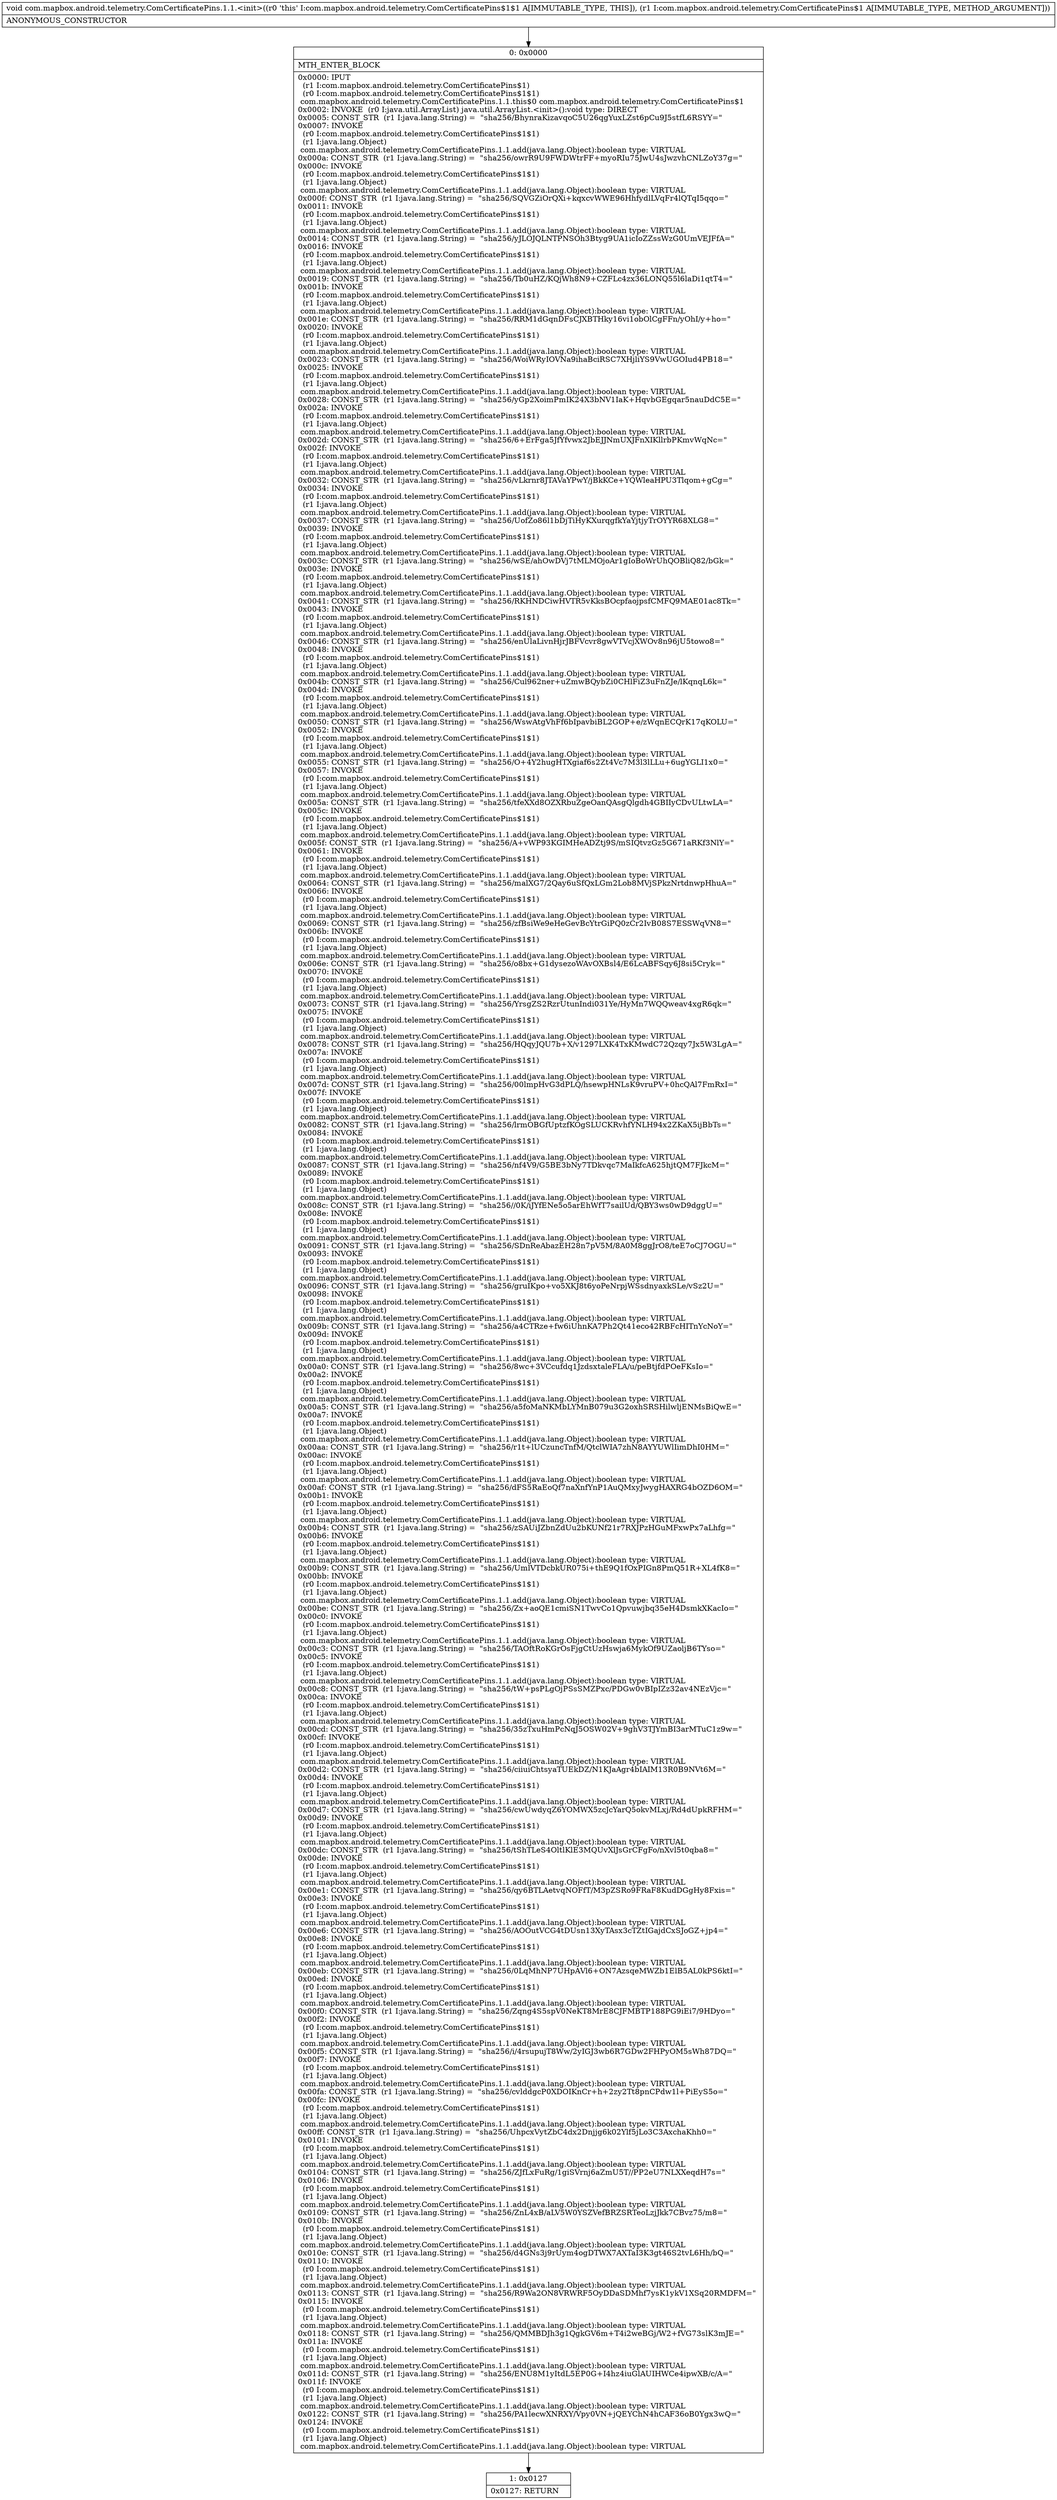 digraph "CFG forcom.mapbox.android.telemetry.ComCertificatePins.1.1.\<init\>(Lcom\/mapbox\/android\/telemetry\/ComCertificatePins$1;)V" {
Node_0 [shape=record,label="{0\:\ 0x0000|MTH_ENTER_BLOCK\l|0x0000: IPUT  \l  (r1 I:com.mapbox.android.telemetry.ComCertificatePins$1)\l  (r0 I:com.mapbox.android.telemetry.ComCertificatePins$1$1)\l com.mapbox.android.telemetry.ComCertificatePins.1.1.this$0 com.mapbox.android.telemetry.ComCertificatePins$1 \l0x0002: INVOKE  (r0 I:java.util.ArrayList) java.util.ArrayList.\<init\>():void type: DIRECT \l0x0005: CONST_STR  (r1 I:java.lang.String) =  \"sha256\/BhynraKizavqoC5U26qgYuxLZst6pCu9J5stfL6RSYY=\" \l0x0007: INVOKE  \l  (r0 I:com.mapbox.android.telemetry.ComCertificatePins$1$1)\l  (r1 I:java.lang.Object)\l com.mapbox.android.telemetry.ComCertificatePins.1.1.add(java.lang.Object):boolean type: VIRTUAL \l0x000a: CONST_STR  (r1 I:java.lang.String) =  \"sha256\/owrR9U9FWDWtrFF+myoRIu75JwU4sJwzvhCNLZoY37g=\" \l0x000c: INVOKE  \l  (r0 I:com.mapbox.android.telemetry.ComCertificatePins$1$1)\l  (r1 I:java.lang.Object)\l com.mapbox.android.telemetry.ComCertificatePins.1.1.add(java.lang.Object):boolean type: VIRTUAL \l0x000f: CONST_STR  (r1 I:java.lang.String) =  \"sha256\/SQVGZiOrQXi+kqxcvWWE96HhfydlLVqFr4lQTqI5qqo=\" \l0x0011: INVOKE  \l  (r0 I:com.mapbox.android.telemetry.ComCertificatePins$1$1)\l  (r1 I:java.lang.Object)\l com.mapbox.android.telemetry.ComCertificatePins.1.1.add(java.lang.Object):boolean type: VIRTUAL \l0x0014: CONST_STR  (r1 I:java.lang.String) =  \"sha256\/yJLOJQLNTPNSOh3Btyg9UA1icIoZZssWzG0UmVEJFfA=\" \l0x0016: INVOKE  \l  (r0 I:com.mapbox.android.telemetry.ComCertificatePins$1$1)\l  (r1 I:java.lang.Object)\l com.mapbox.android.telemetry.ComCertificatePins.1.1.add(java.lang.Object):boolean type: VIRTUAL \l0x0019: CONST_STR  (r1 I:java.lang.String) =  \"sha256\/Tb0uHZ\/KQjWh8N9+CZFLc4zx36LONQ55l6laDi1qtT4=\" \l0x001b: INVOKE  \l  (r0 I:com.mapbox.android.telemetry.ComCertificatePins$1$1)\l  (r1 I:java.lang.Object)\l com.mapbox.android.telemetry.ComCertificatePins.1.1.add(java.lang.Object):boolean type: VIRTUAL \l0x001e: CONST_STR  (r1 I:java.lang.String) =  \"sha256\/RRM1dGqnDFsCJXBTHky16vi1obOlCgFFn\/yOhI\/y+ho=\" \l0x0020: INVOKE  \l  (r0 I:com.mapbox.android.telemetry.ComCertificatePins$1$1)\l  (r1 I:java.lang.Object)\l com.mapbox.android.telemetry.ComCertificatePins.1.1.add(java.lang.Object):boolean type: VIRTUAL \l0x0023: CONST_STR  (r1 I:java.lang.String) =  \"sha256\/WoiWRyIOVNa9ihaBciRSC7XHjliYS9VwUGOIud4PB18=\" \l0x0025: INVOKE  \l  (r0 I:com.mapbox.android.telemetry.ComCertificatePins$1$1)\l  (r1 I:java.lang.Object)\l com.mapbox.android.telemetry.ComCertificatePins.1.1.add(java.lang.Object):boolean type: VIRTUAL \l0x0028: CONST_STR  (r1 I:java.lang.String) =  \"sha256\/yGp2XoimPmIK24X3bNV1IaK+HqvbGEgqar5nauDdC5E=\" \l0x002a: INVOKE  \l  (r0 I:com.mapbox.android.telemetry.ComCertificatePins$1$1)\l  (r1 I:java.lang.Object)\l com.mapbox.android.telemetry.ComCertificatePins.1.1.add(java.lang.Object):boolean type: VIRTUAL \l0x002d: CONST_STR  (r1 I:java.lang.String) =  \"sha256\/6+ErFga5JfYfvwx2JbEJJNmUXJFnXIKllrbPKmvWqNc=\" \l0x002f: INVOKE  \l  (r0 I:com.mapbox.android.telemetry.ComCertificatePins$1$1)\l  (r1 I:java.lang.Object)\l com.mapbox.android.telemetry.ComCertificatePins.1.1.add(java.lang.Object):boolean type: VIRTUAL \l0x0032: CONST_STR  (r1 I:java.lang.String) =  \"sha256\/vLkrnr8JTAVaYPwY\/jBkKCe+YQWleaHPU3Tlqom+gCg=\" \l0x0034: INVOKE  \l  (r0 I:com.mapbox.android.telemetry.ComCertificatePins$1$1)\l  (r1 I:java.lang.Object)\l com.mapbox.android.telemetry.ComCertificatePins.1.1.add(java.lang.Object):boolean type: VIRTUAL \l0x0037: CONST_STR  (r1 I:java.lang.String) =  \"sha256\/UofZo86l1bDjTiHyKXurqgfkYaYjtjyTrOYYR68XLG8=\" \l0x0039: INVOKE  \l  (r0 I:com.mapbox.android.telemetry.ComCertificatePins$1$1)\l  (r1 I:java.lang.Object)\l com.mapbox.android.telemetry.ComCertificatePins.1.1.add(java.lang.Object):boolean type: VIRTUAL \l0x003c: CONST_STR  (r1 I:java.lang.String) =  \"sha256\/wSE\/ahOwDVj7tMLMOjoAr1gIoBoWrUhQOBliQ82\/bGk=\" \l0x003e: INVOKE  \l  (r0 I:com.mapbox.android.telemetry.ComCertificatePins$1$1)\l  (r1 I:java.lang.Object)\l com.mapbox.android.telemetry.ComCertificatePins.1.1.add(java.lang.Object):boolean type: VIRTUAL \l0x0041: CONST_STR  (r1 I:java.lang.String) =  \"sha256\/RKHNDCiwHVTR5vKksBOcpfaojpsfCMFQ9MAE01ac8Tk=\" \l0x0043: INVOKE  \l  (r0 I:com.mapbox.android.telemetry.ComCertificatePins$1$1)\l  (r1 I:java.lang.Object)\l com.mapbox.android.telemetry.ComCertificatePins.1.1.add(java.lang.Object):boolean type: VIRTUAL \l0x0046: CONST_STR  (r1 I:java.lang.String) =  \"sha256\/enUlaLivnHjrJBFVcvr8gwVTVcjXWOv8n96jU5towo8=\" \l0x0048: INVOKE  \l  (r0 I:com.mapbox.android.telemetry.ComCertificatePins$1$1)\l  (r1 I:java.lang.Object)\l com.mapbox.android.telemetry.ComCertificatePins.1.1.add(java.lang.Object):boolean type: VIRTUAL \l0x004b: CONST_STR  (r1 I:java.lang.String) =  \"sha256\/Cul962ner+uZmwBQybZi0CHlFiZ3uFnZJe\/lKqnqL6k=\" \l0x004d: INVOKE  \l  (r0 I:com.mapbox.android.telemetry.ComCertificatePins$1$1)\l  (r1 I:java.lang.Object)\l com.mapbox.android.telemetry.ComCertificatePins.1.1.add(java.lang.Object):boolean type: VIRTUAL \l0x0050: CONST_STR  (r1 I:java.lang.String) =  \"sha256\/WswAtgVhFf6bIpavbiBL2GOP+e\/zWqnECQrK17qKOLU=\" \l0x0052: INVOKE  \l  (r0 I:com.mapbox.android.telemetry.ComCertificatePins$1$1)\l  (r1 I:java.lang.Object)\l com.mapbox.android.telemetry.ComCertificatePins.1.1.add(java.lang.Object):boolean type: VIRTUAL \l0x0055: CONST_STR  (r1 I:java.lang.String) =  \"sha256\/O+4Y2hugHTXgiaf6s2Zt4Vc7M3l3lLLu+6ugYGLI1x0=\" \l0x0057: INVOKE  \l  (r0 I:com.mapbox.android.telemetry.ComCertificatePins$1$1)\l  (r1 I:java.lang.Object)\l com.mapbox.android.telemetry.ComCertificatePins.1.1.add(java.lang.Object):boolean type: VIRTUAL \l0x005a: CONST_STR  (r1 I:java.lang.String) =  \"sha256\/tfeXXd8OZXRbuZgeOanQAsgQlgdh4GBIIyCDvULtwLA=\" \l0x005c: INVOKE  \l  (r0 I:com.mapbox.android.telemetry.ComCertificatePins$1$1)\l  (r1 I:java.lang.Object)\l com.mapbox.android.telemetry.ComCertificatePins.1.1.add(java.lang.Object):boolean type: VIRTUAL \l0x005f: CONST_STR  (r1 I:java.lang.String) =  \"sha256\/A+vWP93KGIMHeADZtj9S\/mSIQtvzGz5G671aRKf3NlY=\" \l0x0061: INVOKE  \l  (r0 I:com.mapbox.android.telemetry.ComCertificatePins$1$1)\l  (r1 I:java.lang.Object)\l com.mapbox.android.telemetry.ComCertificatePins.1.1.add(java.lang.Object):boolean type: VIRTUAL \l0x0064: CONST_STR  (r1 I:java.lang.String) =  \"sha256\/malXG7\/2Qay6uSfQxLGm2Lob8MVjSPkzNrtdnwpHhuA=\" \l0x0066: INVOKE  \l  (r0 I:com.mapbox.android.telemetry.ComCertificatePins$1$1)\l  (r1 I:java.lang.Object)\l com.mapbox.android.telemetry.ComCertificatePins.1.1.add(java.lang.Object):boolean type: VIRTUAL \l0x0069: CONST_STR  (r1 I:java.lang.String) =  \"sha256\/zfBsiWe9eHeGevBcYtrGiPQ0zCr2IvB08S7ESSWqVN8=\" \l0x006b: INVOKE  \l  (r0 I:com.mapbox.android.telemetry.ComCertificatePins$1$1)\l  (r1 I:java.lang.Object)\l com.mapbox.android.telemetry.ComCertificatePins.1.1.add(java.lang.Object):boolean type: VIRTUAL \l0x006e: CONST_STR  (r1 I:java.lang.String) =  \"sha256\/o8bx+G1dysezoWAvOXBsl4\/E6LcABFSqy6J8si5Cryk=\" \l0x0070: INVOKE  \l  (r0 I:com.mapbox.android.telemetry.ComCertificatePins$1$1)\l  (r1 I:java.lang.Object)\l com.mapbox.android.telemetry.ComCertificatePins.1.1.add(java.lang.Object):boolean type: VIRTUAL \l0x0073: CONST_STR  (r1 I:java.lang.String) =  \"sha256\/YrsgZS2RzrUtunIndi031Ye\/HyMn7WQQweav4xgR6qk=\" \l0x0075: INVOKE  \l  (r0 I:com.mapbox.android.telemetry.ComCertificatePins$1$1)\l  (r1 I:java.lang.Object)\l com.mapbox.android.telemetry.ComCertificatePins.1.1.add(java.lang.Object):boolean type: VIRTUAL \l0x0078: CONST_STR  (r1 I:java.lang.String) =  \"sha256\/HQqyJQU7b+X\/v1297LXK4TxKMwdC72Qzqy7Jx5W3LgA=\" \l0x007a: INVOKE  \l  (r0 I:com.mapbox.android.telemetry.ComCertificatePins$1$1)\l  (r1 I:java.lang.Object)\l com.mapbox.android.telemetry.ComCertificatePins.1.1.add(java.lang.Object):boolean type: VIRTUAL \l0x007d: CONST_STR  (r1 I:java.lang.String) =  \"sha256\/00lmpHvG3dPLQ\/hsewpHNLsK9vruPV+0hcQAl7FmRxI=\" \l0x007f: INVOKE  \l  (r0 I:com.mapbox.android.telemetry.ComCertificatePins$1$1)\l  (r1 I:java.lang.Object)\l com.mapbox.android.telemetry.ComCertificatePins.1.1.add(java.lang.Object):boolean type: VIRTUAL \l0x0082: CONST_STR  (r1 I:java.lang.String) =  \"sha256\/lrmOBGfUptzfKOgSLUCKRvhfYNLH94x2ZKaX5ijBbTs=\" \l0x0084: INVOKE  \l  (r0 I:com.mapbox.android.telemetry.ComCertificatePins$1$1)\l  (r1 I:java.lang.Object)\l com.mapbox.android.telemetry.ComCertificatePins.1.1.add(java.lang.Object):boolean type: VIRTUAL \l0x0087: CONST_STR  (r1 I:java.lang.String) =  \"sha256\/nf4V9\/G5BE3bNy7TDkvqc7MaIkfcA625hjtQM7FJkcM=\" \l0x0089: INVOKE  \l  (r0 I:com.mapbox.android.telemetry.ComCertificatePins$1$1)\l  (r1 I:java.lang.Object)\l com.mapbox.android.telemetry.ComCertificatePins.1.1.add(java.lang.Object):boolean type: VIRTUAL \l0x008c: CONST_STR  (r1 I:java.lang.String) =  \"sha256\/\/0K\/iJYfENe5o5arEhWfT7sailUd\/QBY3ws0wD9dggU=\" \l0x008e: INVOKE  \l  (r0 I:com.mapbox.android.telemetry.ComCertificatePins$1$1)\l  (r1 I:java.lang.Object)\l com.mapbox.android.telemetry.ComCertificatePins.1.1.add(java.lang.Object):boolean type: VIRTUAL \l0x0091: CONST_STR  (r1 I:java.lang.String) =  \"sha256\/SDnReAbazEH28n7pV5M\/8A0M8ggJrO8\/teE7oCJ7OGU=\" \l0x0093: INVOKE  \l  (r0 I:com.mapbox.android.telemetry.ComCertificatePins$1$1)\l  (r1 I:java.lang.Object)\l com.mapbox.android.telemetry.ComCertificatePins.1.1.add(java.lang.Object):boolean type: VIRTUAL \l0x0096: CONST_STR  (r1 I:java.lang.String) =  \"sha256\/gruIKpo+vo5XKJ8t6yoPeNrpjWSsdnyaxkSLe\/vSz2U=\" \l0x0098: INVOKE  \l  (r0 I:com.mapbox.android.telemetry.ComCertificatePins$1$1)\l  (r1 I:java.lang.Object)\l com.mapbox.android.telemetry.ComCertificatePins.1.1.add(java.lang.Object):boolean type: VIRTUAL \l0x009b: CONST_STR  (r1 I:java.lang.String) =  \"sha256\/a4CTRze+fw6iUhnKA7Ph2Qt41eco42RBFcHITnYcNoY=\" \l0x009d: INVOKE  \l  (r0 I:com.mapbox.android.telemetry.ComCertificatePins$1$1)\l  (r1 I:java.lang.Object)\l com.mapbox.android.telemetry.ComCertificatePins.1.1.add(java.lang.Object):boolean type: VIRTUAL \l0x00a0: CONST_STR  (r1 I:java.lang.String) =  \"sha256\/8wc+3VCcufdq1JzdsxtaleFLA\/u\/peBtjfdPOeFKsIo=\" \l0x00a2: INVOKE  \l  (r0 I:com.mapbox.android.telemetry.ComCertificatePins$1$1)\l  (r1 I:java.lang.Object)\l com.mapbox.android.telemetry.ComCertificatePins.1.1.add(java.lang.Object):boolean type: VIRTUAL \l0x00a5: CONST_STR  (r1 I:java.lang.String) =  \"sha256\/a5foMaNKMbLYMnB079u3G2oxhSRSHilwljENMsBiQwE=\" \l0x00a7: INVOKE  \l  (r0 I:com.mapbox.android.telemetry.ComCertificatePins$1$1)\l  (r1 I:java.lang.Object)\l com.mapbox.android.telemetry.ComCertificatePins.1.1.add(java.lang.Object):boolean type: VIRTUAL \l0x00aa: CONST_STR  (r1 I:java.lang.String) =  \"sha256\/r1t+lUCzuncTnfM\/QtclWIA7zhN8AYYUWlIimDhI0HM=\" \l0x00ac: INVOKE  \l  (r0 I:com.mapbox.android.telemetry.ComCertificatePins$1$1)\l  (r1 I:java.lang.Object)\l com.mapbox.android.telemetry.ComCertificatePins.1.1.add(java.lang.Object):boolean type: VIRTUAL \l0x00af: CONST_STR  (r1 I:java.lang.String) =  \"sha256\/dFS5RaEoQf7naXnfYnP1AuQMxyJwygHAXRG4bOZD6OM=\" \l0x00b1: INVOKE  \l  (r0 I:com.mapbox.android.telemetry.ComCertificatePins$1$1)\l  (r1 I:java.lang.Object)\l com.mapbox.android.telemetry.ComCertificatePins.1.1.add(java.lang.Object):boolean type: VIRTUAL \l0x00b4: CONST_STR  (r1 I:java.lang.String) =  \"sha256\/zSAUiJZbnZdUu2bKUNf21r7RXJPzHGuMFxwPx7aLhfg=\" \l0x00b6: INVOKE  \l  (r0 I:com.mapbox.android.telemetry.ComCertificatePins$1$1)\l  (r1 I:java.lang.Object)\l com.mapbox.android.telemetry.ComCertificatePins.1.1.add(java.lang.Object):boolean type: VIRTUAL \l0x00b9: CONST_STR  (r1 I:java.lang.String) =  \"sha256\/UmlVTDcbkUR075i+thE9Q1fOxPIGn8PmQ51R+XL4fK8=\" \l0x00bb: INVOKE  \l  (r0 I:com.mapbox.android.telemetry.ComCertificatePins$1$1)\l  (r1 I:java.lang.Object)\l com.mapbox.android.telemetry.ComCertificatePins.1.1.add(java.lang.Object):boolean type: VIRTUAL \l0x00be: CONST_STR  (r1 I:java.lang.String) =  \"sha256\/Zx+aoQE1cmiSN1TwvCo1Qpvuwjbq35eH4DsmkXKacIo=\" \l0x00c0: INVOKE  \l  (r0 I:com.mapbox.android.telemetry.ComCertificatePins$1$1)\l  (r1 I:java.lang.Object)\l com.mapbox.android.telemetry.ComCertificatePins.1.1.add(java.lang.Object):boolean type: VIRTUAL \l0x00c3: CONST_STR  (r1 I:java.lang.String) =  \"sha256\/TAOftRoKGrOsFjgCtUzHswja6MykOf9UZaoljB6TYso=\" \l0x00c5: INVOKE  \l  (r0 I:com.mapbox.android.telemetry.ComCertificatePins$1$1)\l  (r1 I:java.lang.Object)\l com.mapbox.android.telemetry.ComCertificatePins.1.1.add(java.lang.Object):boolean type: VIRTUAL \l0x00c8: CONST_STR  (r1 I:java.lang.String) =  \"sha256\/tW+psPLgOjPSsSMZPxc\/PDGw0vBIpIZz32av4NEzVjc=\" \l0x00ca: INVOKE  \l  (r0 I:com.mapbox.android.telemetry.ComCertificatePins$1$1)\l  (r1 I:java.lang.Object)\l com.mapbox.android.telemetry.ComCertificatePins.1.1.add(java.lang.Object):boolean type: VIRTUAL \l0x00cd: CONST_STR  (r1 I:java.lang.String) =  \"sha256\/35zTxuHmPcNqJ5OSW02V+9ghV3TJYmBI3arMTuC1z9w=\" \l0x00cf: INVOKE  \l  (r0 I:com.mapbox.android.telemetry.ComCertificatePins$1$1)\l  (r1 I:java.lang.Object)\l com.mapbox.android.telemetry.ComCertificatePins.1.1.add(java.lang.Object):boolean type: VIRTUAL \l0x00d2: CONST_STR  (r1 I:java.lang.String) =  \"sha256\/ciiuiChtsyaTUEkDZ\/N1KJaAgr4bIAIM13R0B9NVt6M=\" \l0x00d4: INVOKE  \l  (r0 I:com.mapbox.android.telemetry.ComCertificatePins$1$1)\l  (r1 I:java.lang.Object)\l com.mapbox.android.telemetry.ComCertificatePins.1.1.add(java.lang.Object):boolean type: VIRTUAL \l0x00d7: CONST_STR  (r1 I:java.lang.String) =  \"sha256\/cwUwdyqZ6YOMWX5zcJcYarQ5okvMLxj\/Rd4dUpkRFHM=\" \l0x00d9: INVOKE  \l  (r0 I:com.mapbox.android.telemetry.ComCertificatePins$1$1)\l  (r1 I:java.lang.Object)\l com.mapbox.android.telemetry.ComCertificatePins.1.1.add(java.lang.Object):boolean type: VIRTUAL \l0x00dc: CONST_STR  (r1 I:java.lang.String) =  \"sha256\/tShTLeS4OltlKlE3MQUvXlJsGrCFgFo\/nXvl5t0qba8=\" \l0x00de: INVOKE  \l  (r0 I:com.mapbox.android.telemetry.ComCertificatePins$1$1)\l  (r1 I:java.lang.Object)\l com.mapbox.android.telemetry.ComCertificatePins.1.1.add(java.lang.Object):boolean type: VIRTUAL \l0x00e1: CONST_STR  (r1 I:java.lang.String) =  \"sha256\/qy6BTLAetvqNOFfT\/M3pZSRo9FRaF8KudDGgHy8Fxis=\" \l0x00e3: INVOKE  \l  (r0 I:com.mapbox.android.telemetry.ComCertificatePins$1$1)\l  (r1 I:java.lang.Object)\l com.mapbox.android.telemetry.ComCertificatePins.1.1.add(java.lang.Object):boolean type: VIRTUAL \l0x00e6: CONST_STR  (r1 I:java.lang.String) =  \"sha256\/AOOutVCG4tDUsn13XyTAsx3cTZtIGajdCxSJoGZ+jp4=\" \l0x00e8: INVOKE  \l  (r0 I:com.mapbox.android.telemetry.ComCertificatePins$1$1)\l  (r1 I:java.lang.Object)\l com.mapbox.android.telemetry.ComCertificatePins.1.1.add(java.lang.Object):boolean type: VIRTUAL \l0x00eb: CONST_STR  (r1 I:java.lang.String) =  \"sha256\/0LqMhNP7UHpAVl6+ON7AzsqeMWZb1ElB5AL0kPS6ktI=\" \l0x00ed: INVOKE  \l  (r0 I:com.mapbox.android.telemetry.ComCertificatePins$1$1)\l  (r1 I:java.lang.Object)\l com.mapbox.android.telemetry.ComCertificatePins.1.1.add(java.lang.Object):boolean type: VIRTUAL \l0x00f0: CONST_STR  (r1 I:java.lang.String) =  \"sha256\/Zqng4S5spV0NeKT8MrE8CJFMBTP188PG9iEi7\/9HDyo=\" \l0x00f2: INVOKE  \l  (r0 I:com.mapbox.android.telemetry.ComCertificatePins$1$1)\l  (r1 I:java.lang.Object)\l com.mapbox.android.telemetry.ComCertificatePins.1.1.add(java.lang.Object):boolean type: VIRTUAL \l0x00f5: CONST_STR  (r1 I:java.lang.String) =  \"sha256\/i\/4rsupujT8Ww\/2yIGJ3wb6R7GDw2FHPyOM5sWh87DQ=\" \l0x00f7: INVOKE  \l  (r0 I:com.mapbox.android.telemetry.ComCertificatePins$1$1)\l  (r1 I:java.lang.Object)\l com.mapbox.android.telemetry.ComCertificatePins.1.1.add(java.lang.Object):boolean type: VIRTUAL \l0x00fa: CONST_STR  (r1 I:java.lang.String) =  \"sha256\/cvlddgcP0XDOIKnCr+h+2zy2Tt8pnCPdw1l+PiEyS5o=\" \l0x00fc: INVOKE  \l  (r0 I:com.mapbox.android.telemetry.ComCertificatePins$1$1)\l  (r1 I:java.lang.Object)\l com.mapbox.android.telemetry.ComCertificatePins.1.1.add(java.lang.Object):boolean type: VIRTUAL \l0x00ff: CONST_STR  (r1 I:java.lang.String) =  \"sha256\/UhpcxVytZbC4dx2Dnjjg6k02Ylf5jLo3C3AxchaKhh0=\" \l0x0101: INVOKE  \l  (r0 I:com.mapbox.android.telemetry.ComCertificatePins$1$1)\l  (r1 I:java.lang.Object)\l com.mapbox.android.telemetry.ComCertificatePins.1.1.add(java.lang.Object):boolean type: VIRTUAL \l0x0104: CONST_STR  (r1 I:java.lang.String) =  \"sha256\/ZJfLxFuRg\/1giSVrnj6aZmU5T\/\/PP2eU7NLXXeqdH7s=\" \l0x0106: INVOKE  \l  (r0 I:com.mapbox.android.telemetry.ComCertificatePins$1$1)\l  (r1 I:java.lang.Object)\l com.mapbox.android.telemetry.ComCertificatePins.1.1.add(java.lang.Object):boolean type: VIRTUAL \l0x0109: CONST_STR  (r1 I:java.lang.String) =  \"sha256\/ZnL4xB\/aLV5W0YSZVefBRZSRTeoLzjJkk7CBvz75\/m8=\" \l0x010b: INVOKE  \l  (r0 I:com.mapbox.android.telemetry.ComCertificatePins$1$1)\l  (r1 I:java.lang.Object)\l com.mapbox.android.telemetry.ComCertificatePins.1.1.add(java.lang.Object):boolean type: VIRTUAL \l0x010e: CONST_STR  (r1 I:java.lang.String) =  \"sha256\/d4GNs3j9rUym4ogDTWX7AXTaI3K3gt46S2tvL6Hh\/bQ=\" \l0x0110: INVOKE  \l  (r0 I:com.mapbox.android.telemetry.ComCertificatePins$1$1)\l  (r1 I:java.lang.Object)\l com.mapbox.android.telemetry.ComCertificatePins.1.1.add(java.lang.Object):boolean type: VIRTUAL \l0x0113: CONST_STR  (r1 I:java.lang.String) =  \"sha256\/R9Wa2ON8VRWRF5OyDDaSDMhf7ysK1ykV1XSq20RMDFM=\" \l0x0115: INVOKE  \l  (r0 I:com.mapbox.android.telemetry.ComCertificatePins$1$1)\l  (r1 I:java.lang.Object)\l com.mapbox.android.telemetry.ComCertificatePins.1.1.add(java.lang.Object):boolean type: VIRTUAL \l0x0118: CONST_STR  (r1 I:java.lang.String) =  \"sha256\/QMMBDJh3g1QgkGV6m+T4i2weBGj\/W2+fVG73slK3mJE=\" \l0x011a: INVOKE  \l  (r0 I:com.mapbox.android.telemetry.ComCertificatePins$1$1)\l  (r1 I:java.lang.Object)\l com.mapbox.android.telemetry.ComCertificatePins.1.1.add(java.lang.Object):boolean type: VIRTUAL \l0x011d: CONST_STR  (r1 I:java.lang.String) =  \"sha256\/ENU8M1yItdL5EP0G+I4hz4iuGlAUIHWCe4ipwXB\/c\/A=\" \l0x011f: INVOKE  \l  (r0 I:com.mapbox.android.telemetry.ComCertificatePins$1$1)\l  (r1 I:java.lang.Object)\l com.mapbox.android.telemetry.ComCertificatePins.1.1.add(java.lang.Object):boolean type: VIRTUAL \l0x0122: CONST_STR  (r1 I:java.lang.String) =  \"sha256\/PA1lecwXNRXY\/Vpy0VN+jQEYChN4hCAF36oB0Ygx3wQ=\" \l0x0124: INVOKE  \l  (r0 I:com.mapbox.android.telemetry.ComCertificatePins$1$1)\l  (r1 I:java.lang.Object)\l com.mapbox.android.telemetry.ComCertificatePins.1.1.add(java.lang.Object):boolean type: VIRTUAL \l}"];
Node_1 [shape=record,label="{1\:\ 0x0127|0x0127: RETURN   \l}"];
MethodNode[shape=record,label="{void com.mapbox.android.telemetry.ComCertificatePins.1.1.\<init\>((r0 'this' I:com.mapbox.android.telemetry.ComCertificatePins$1$1 A[IMMUTABLE_TYPE, THIS]), (r1 I:com.mapbox.android.telemetry.ComCertificatePins$1 A[IMMUTABLE_TYPE, METHOD_ARGUMENT]))  | ANONYMOUS_CONSTRUCTOR\l}"];
MethodNode -> Node_0;
Node_0 -> Node_1;
}

